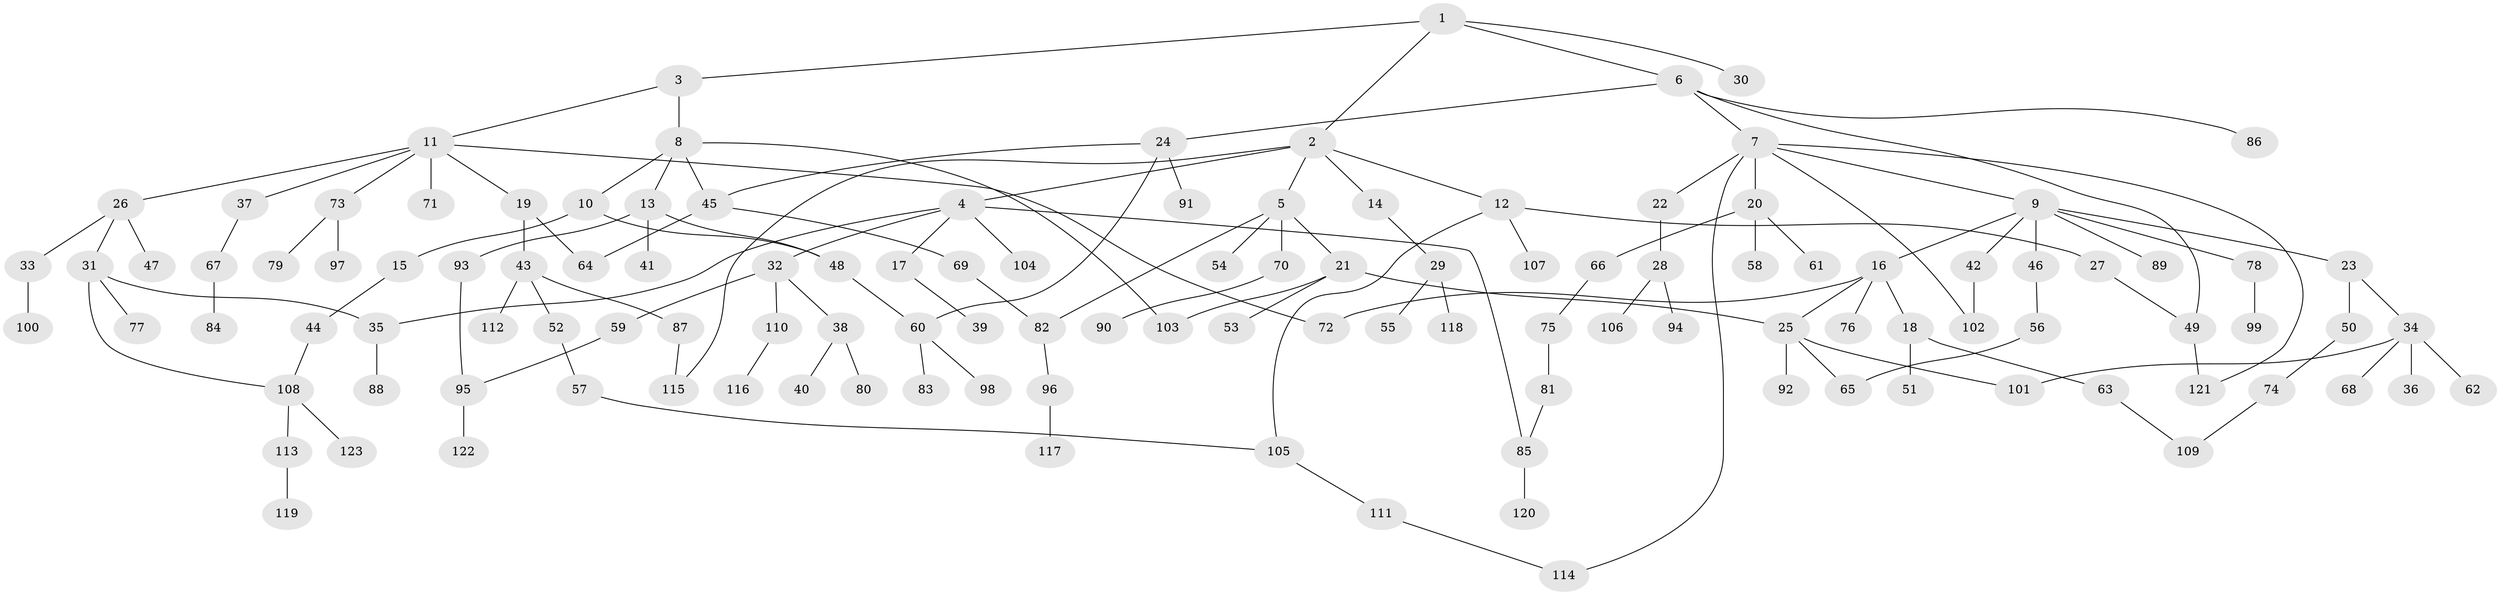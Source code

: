 // coarse degree distribution, {1: 0.6122448979591837, 4: 0.061224489795918366, 3: 0.061224489795918366, 2: 0.1836734693877551, 18: 0.02040816326530612, 8: 0.02040816326530612, 12: 0.02040816326530612, 5: 0.02040816326530612}
// Generated by graph-tools (version 1.1) at 2025/46/03/04/25 21:46:04]
// undirected, 123 vertices, 143 edges
graph export_dot {
graph [start="1"]
  node [color=gray90,style=filled];
  1;
  2;
  3;
  4;
  5;
  6;
  7;
  8;
  9;
  10;
  11;
  12;
  13;
  14;
  15;
  16;
  17;
  18;
  19;
  20;
  21;
  22;
  23;
  24;
  25;
  26;
  27;
  28;
  29;
  30;
  31;
  32;
  33;
  34;
  35;
  36;
  37;
  38;
  39;
  40;
  41;
  42;
  43;
  44;
  45;
  46;
  47;
  48;
  49;
  50;
  51;
  52;
  53;
  54;
  55;
  56;
  57;
  58;
  59;
  60;
  61;
  62;
  63;
  64;
  65;
  66;
  67;
  68;
  69;
  70;
  71;
  72;
  73;
  74;
  75;
  76;
  77;
  78;
  79;
  80;
  81;
  82;
  83;
  84;
  85;
  86;
  87;
  88;
  89;
  90;
  91;
  92;
  93;
  94;
  95;
  96;
  97;
  98;
  99;
  100;
  101;
  102;
  103;
  104;
  105;
  106;
  107;
  108;
  109;
  110;
  111;
  112;
  113;
  114;
  115;
  116;
  117;
  118;
  119;
  120;
  121;
  122;
  123;
  1 -- 2;
  1 -- 3;
  1 -- 6;
  1 -- 30;
  2 -- 4;
  2 -- 5;
  2 -- 12;
  2 -- 14;
  2 -- 115;
  3 -- 8;
  3 -- 11;
  4 -- 17;
  4 -- 32;
  4 -- 35;
  4 -- 104;
  4 -- 85;
  5 -- 21;
  5 -- 54;
  5 -- 70;
  5 -- 82;
  6 -- 7;
  6 -- 24;
  6 -- 49;
  6 -- 86;
  7 -- 9;
  7 -- 20;
  7 -- 22;
  7 -- 102;
  7 -- 114;
  7 -- 121;
  8 -- 10;
  8 -- 13;
  8 -- 45;
  8 -- 103;
  9 -- 16;
  9 -- 23;
  9 -- 42;
  9 -- 46;
  9 -- 78;
  9 -- 89;
  10 -- 15;
  10 -- 48;
  11 -- 19;
  11 -- 26;
  11 -- 37;
  11 -- 71;
  11 -- 73;
  11 -- 72;
  12 -- 27;
  12 -- 105;
  12 -- 107;
  13 -- 41;
  13 -- 48;
  13 -- 93;
  14 -- 29;
  15 -- 44;
  16 -- 18;
  16 -- 72;
  16 -- 76;
  16 -- 25;
  17 -- 39;
  18 -- 51;
  18 -- 63;
  19 -- 43;
  19 -- 64;
  20 -- 58;
  20 -- 61;
  20 -- 66;
  21 -- 25;
  21 -- 53;
  21 -- 103;
  22 -- 28;
  23 -- 34;
  23 -- 50;
  24 -- 60;
  24 -- 91;
  24 -- 45;
  25 -- 65;
  25 -- 92;
  25 -- 101;
  26 -- 31;
  26 -- 33;
  26 -- 47;
  27 -- 49;
  28 -- 94;
  28 -- 106;
  29 -- 55;
  29 -- 118;
  31 -- 77;
  31 -- 108;
  31 -- 35;
  32 -- 38;
  32 -- 59;
  32 -- 110;
  33 -- 100;
  34 -- 36;
  34 -- 62;
  34 -- 68;
  34 -- 101;
  35 -- 88;
  37 -- 67;
  38 -- 40;
  38 -- 80;
  42 -- 102;
  43 -- 52;
  43 -- 87;
  43 -- 112;
  44 -- 108;
  45 -- 64;
  45 -- 69;
  46 -- 56;
  48 -- 60;
  49 -- 121;
  50 -- 74;
  52 -- 57;
  56 -- 65;
  57 -- 105;
  59 -- 95;
  60 -- 83;
  60 -- 98;
  63 -- 109;
  66 -- 75;
  67 -- 84;
  69 -- 82;
  70 -- 90;
  73 -- 79;
  73 -- 97;
  74 -- 109;
  75 -- 81;
  78 -- 99;
  81 -- 85;
  82 -- 96;
  85 -- 120;
  87 -- 115;
  93 -- 95;
  95 -- 122;
  96 -- 117;
  105 -- 111;
  108 -- 113;
  108 -- 123;
  110 -- 116;
  111 -- 114;
  113 -- 119;
}
